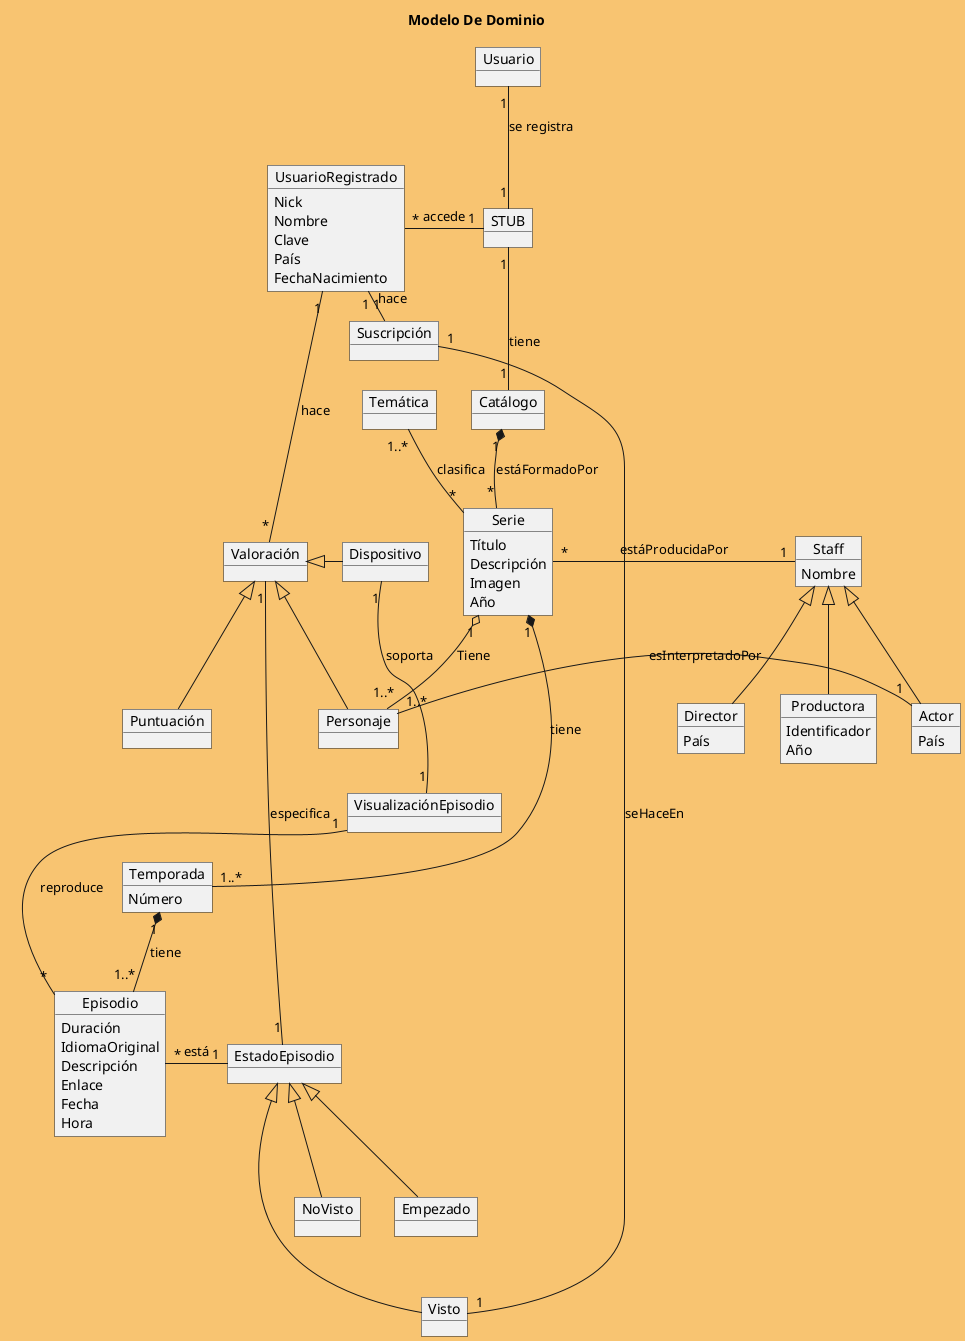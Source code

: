 @startuml

title Modelo De Dominio

skinparam backgroundcolor #F8C471

object Usuario
object STUB
object UsuarioRegistrado {
    Nick
    Nombre
    Clave
    País
    FechaNacimiento
}
object Catálogo
object Serie {
    Título
    Descripción
    Imagen
    Año
}
object Temática
object Temporada {
    Número
}
object Episodio {
    Duración
    IdiomaOriginal
    Descripción
    Enlace
    Fecha
    Hora
}
object EstadoEpisodio
object VisualizaciónEpisodio
object Visto
object NoVisto
object Empezado
object Staff {
    Nombre
}
object Actor {
    País
}
object Director {
    País
}
object Productora {
    Identificador
    Año
}
object Valoración
object Puntuación
object Dispositivo
object Personaje
object Suscripción
Usuario "1" -- "1" STUB: se registra
UsuarioRegistrado "*" - "1" STUB: accede
UsuarioRegistrado "1" - "*" Valoración: hace
STUB "1" -- "1" Catálogo: tiene
Catálogo "1" *-- "*" Serie: estáFormadoPor
Temática "1..*" -- "*" Serie: clasifica
Serie "*" - "1" Staff: estáProducidaPor
Serie "1" *--- "1..*" Temporada: tiene /'Composición'/
Temporada "1" *-- "1..*" Episodio: tiene
Staff <|-- Actor
Staff <|-- Productora
Staff <|-- Director
Episodio "*" - "1" EstadoEpisodio: está
VisualizaciónEpisodio "1"- "*" Episodio: reproduce
EstadoEpisodio <|--- Visto
EstadoEpisodio <|-- NoVisto
EstadoEpisodio <|-- Empezado
Valoración "1" - "1" EstadoEpisodio: especifica
Valoración <|-- Personaje /'Herencia'/
Valoración <|- Dispositivo
Valoración <|-- Puntuación
Dispositivo "1" -- "1" VisualizaciónEpisodio: soporta
Personaje "1..*" - "1" Actor: esInterpretadoPor
Serie "1" o-- "1..*" Personaje: Tiene
UsuarioRegistrado "1" - "1" Suscripción: hace
Suscripción "1" - "1" Visto: seHaceEn
/'o-- Agregación'/



@enduml